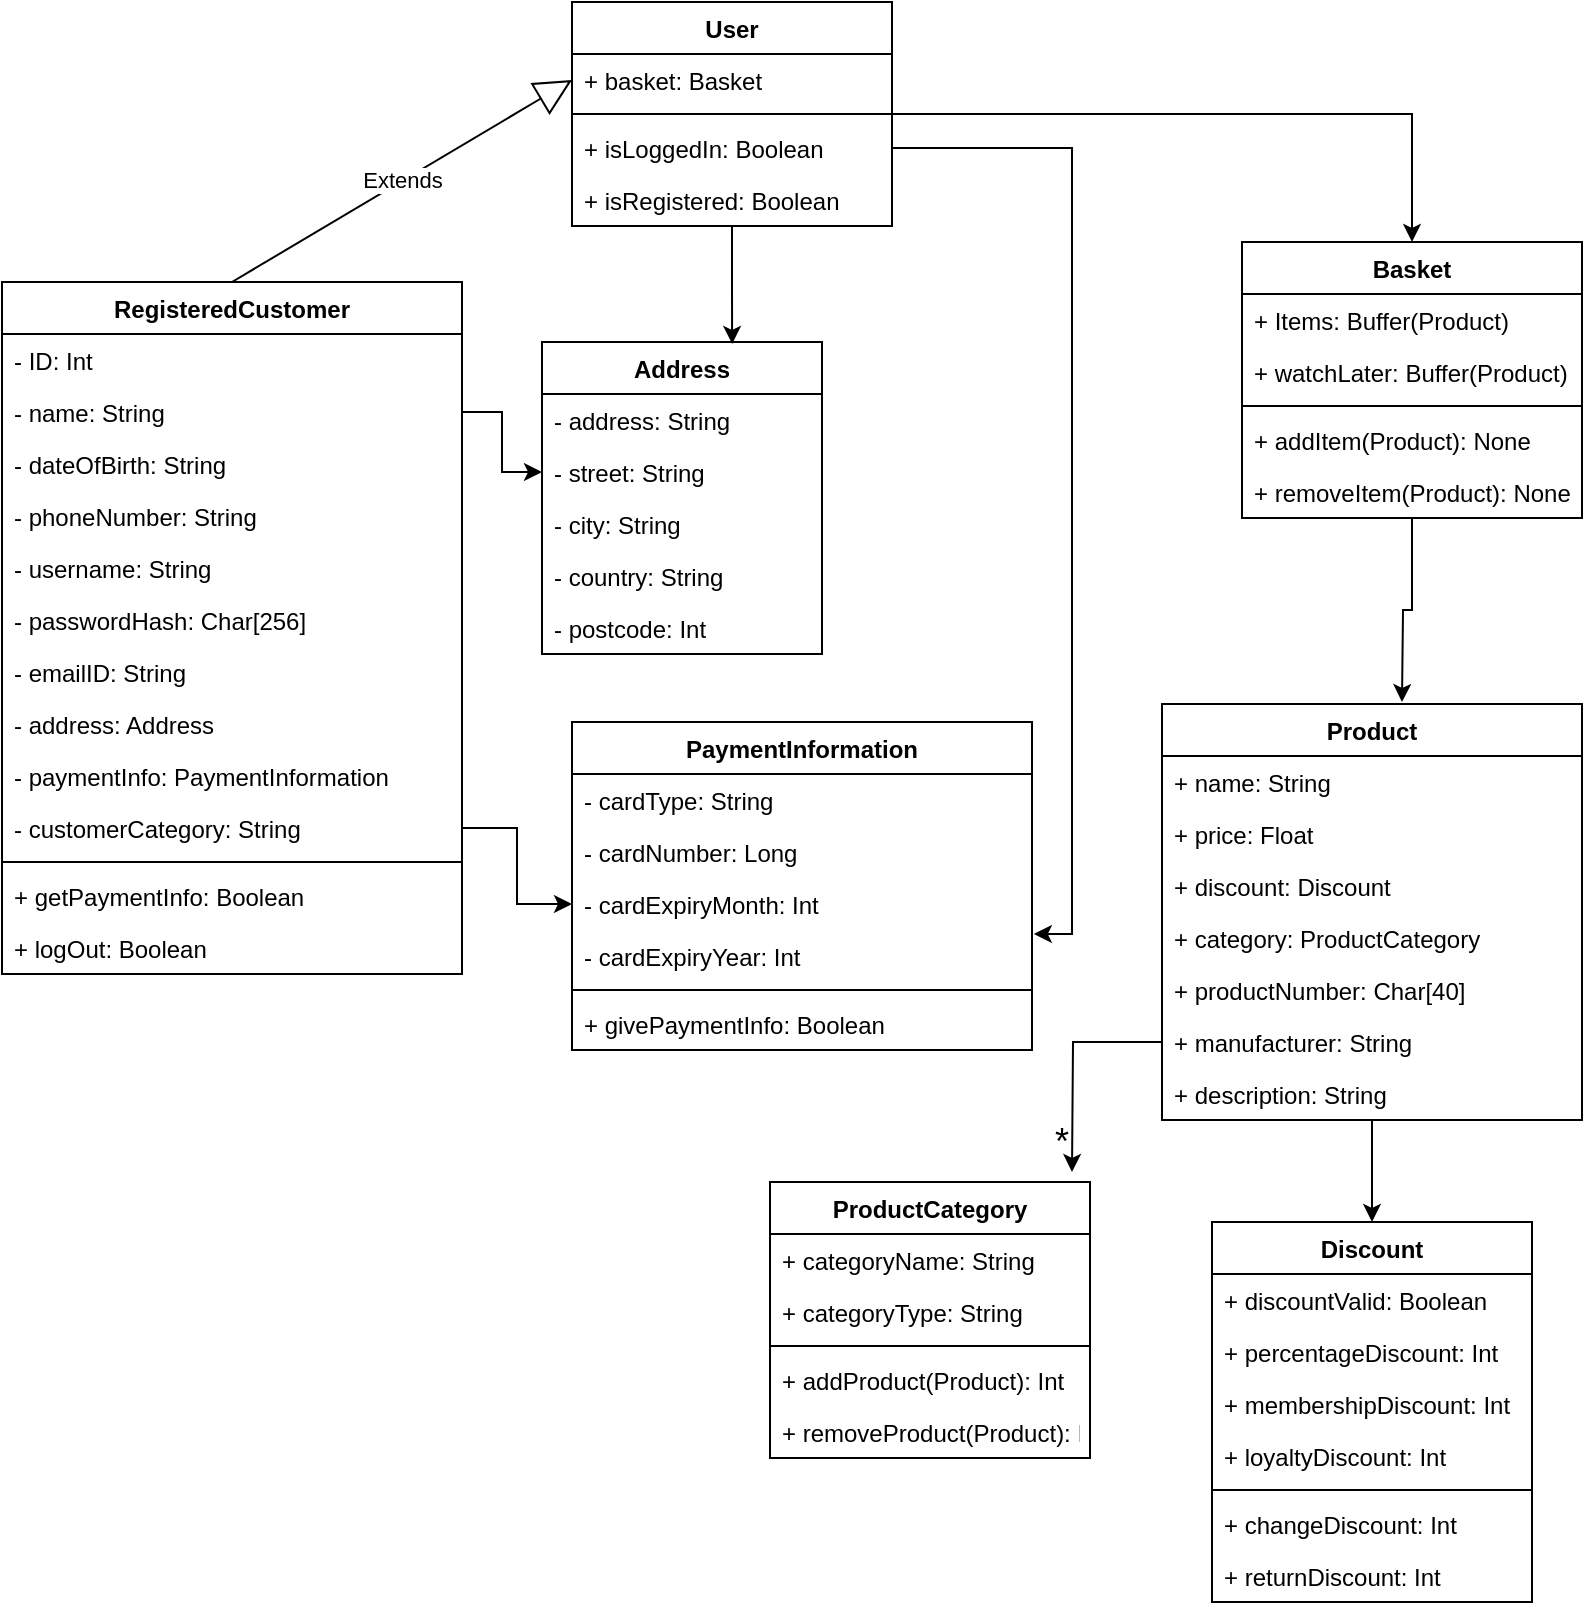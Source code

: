 <mxfile version="20.8.16" type="github">
  <diagram id="Nh0nanDuNYJZ3tOj_Rlb" name="Page-1">
    <mxGraphModel dx="1434" dy="759" grid="1" gridSize="10" guides="1" tooltips="1" connect="1" arrows="1" fold="1" page="1" pageScale="1" pageWidth="827" pageHeight="1169" math="0" shadow="0">
      <root>
        <mxCell id="0" />
        <mxCell id="1" parent="0" />
        <mxCell id="YDbHKs5XharbR7hThd1T-99" style="edgeStyle=orthogonalEdgeStyle;rounded=0;orthogonalLoop=1;jettySize=auto;html=1;entryX=0.5;entryY=0;entryDx=0;entryDy=0;endArrow=classic;endFill=1;" parent="1" source="YDbHKs5XharbR7hThd1T-2" target="YDbHKs5XharbR7hThd1T-66" edge="1">
          <mxGeometry relative="1" as="geometry" />
        </mxCell>
        <mxCell id="YDbHKs5XharbR7hThd1T-2" value="Product" style="swimlane;fontStyle=1;childLayout=stackLayout;horizontal=1;startSize=26;fillColor=none;horizontalStack=0;resizeParent=1;resizeParentMax=0;resizeLast=0;collapsible=1;marginBottom=0;" parent="1" vertex="1">
          <mxGeometry x="610" y="361" width="210" height="208" as="geometry">
            <mxRectangle x="120" y="160" width="70" height="26" as="alternateBounds" />
          </mxGeometry>
        </mxCell>
        <mxCell id="YDbHKs5XharbR7hThd1T-3" value="+ name: String" style="text;strokeColor=none;fillColor=none;align=left;verticalAlign=top;spacingLeft=4;spacingRight=4;overflow=hidden;rotatable=0;points=[[0,0.5],[1,0.5]];portConstraint=eastwest;" parent="YDbHKs5XharbR7hThd1T-2" vertex="1">
          <mxGeometry y="26" width="210" height="26" as="geometry" />
        </mxCell>
        <mxCell id="YDbHKs5XharbR7hThd1T-4" value="+ price: Float" style="text;strokeColor=none;fillColor=none;align=left;verticalAlign=top;spacingLeft=4;spacingRight=4;overflow=hidden;rotatable=0;points=[[0,0.5],[1,0.5]];portConstraint=eastwest;" parent="YDbHKs5XharbR7hThd1T-2" vertex="1">
          <mxGeometry y="52" width="210" height="26" as="geometry" />
        </mxCell>
        <mxCell id="YDbHKs5XharbR7hThd1T-5" value="+ discount: Discount" style="text;strokeColor=none;fillColor=none;align=left;verticalAlign=top;spacingLeft=4;spacingRight=4;overflow=hidden;rotatable=0;points=[[0,0.5],[1,0.5]];portConstraint=eastwest;" parent="YDbHKs5XharbR7hThd1T-2" vertex="1">
          <mxGeometry y="78" width="210" height="26" as="geometry" />
        </mxCell>
        <mxCell id="YDbHKs5XharbR7hThd1T-101" value="+ category: ProductCategory" style="text;strokeColor=none;fillColor=none;align=left;verticalAlign=top;spacingLeft=4;spacingRight=4;overflow=hidden;rotatable=0;points=[[0,0.5],[1,0.5]];portConstraint=eastwest;" parent="YDbHKs5XharbR7hThd1T-2" vertex="1">
          <mxGeometry y="104" width="210" height="26" as="geometry" />
        </mxCell>
        <mxCell id="YDbHKs5XharbR7hThd1T-9" value="+ productNumber: Char[40]" style="text;strokeColor=none;fillColor=none;align=left;verticalAlign=top;spacingLeft=4;spacingRight=4;overflow=hidden;rotatable=0;points=[[0,0.5],[1,0.5]];portConstraint=eastwest;" parent="YDbHKs5XharbR7hThd1T-2" vertex="1">
          <mxGeometry y="130" width="210" height="26" as="geometry" />
        </mxCell>
        <mxCell id="YDbHKs5XharbR7hThd1T-8" value="+ manufacturer: String" style="text;strokeColor=none;fillColor=none;align=left;verticalAlign=top;spacingLeft=4;spacingRight=4;overflow=hidden;rotatable=0;points=[[0,0.5],[1,0.5]];portConstraint=eastwest;" parent="YDbHKs5XharbR7hThd1T-2" vertex="1">
          <mxGeometry y="156" width="210" height="26" as="geometry" />
        </mxCell>
        <mxCell id="YDbHKs5XharbR7hThd1T-7" value="+ description: String" style="text;strokeColor=none;fillColor=none;align=left;verticalAlign=top;spacingLeft=4;spacingRight=4;overflow=hidden;rotatable=0;points=[[0,0.5],[1,0.5]];portConstraint=eastwest;" parent="YDbHKs5XharbR7hThd1T-2" vertex="1">
          <mxGeometry y="182" width="210" height="26" as="geometry" />
        </mxCell>
        <mxCell id="YDbHKs5XharbR7hThd1T-11" value="RegisteredCustomer" style="swimlane;fontStyle=1;align=center;verticalAlign=top;childLayout=stackLayout;horizontal=1;startSize=26;horizontalStack=0;resizeParent=1;resizeParentMax=0;resizeLast=0;collapsible=1;marginBottom=0;" parent="1" vertex="1">
          <mxGeometry x="30" y="150" width="230" height="346" as="geometry" />
        </mxCell>
        <mxCell id="YDbHKs5XharbR7hThd1T-12" value="- ID: Int" style="text;strokeColor=none;fillColor=none;align=left;verticalAlign=top;spacingLeft=4;spacingRight=4;overflow=hidden;rotatable=0;points=[[0,0.5],[1,0.5]];portConstraint=eastwest;" parent="YDbHKs5XharbR7hThd1T-11" vertex="1">
          <mxGeometry y="26" width="230" height="26" as="geometry" />
        </mxCell>
        <mxCell id="YDbHKs5XharbR7hThd1T-15" value="- name: String" style="text;strokeColor=none;fillColor=none;align=left;verticalAlign=top;spacingLeft=4;spacingRight=4;overflow=hidden;rotatable=0;points=[[0,0.5],[1,0.5]];portConstraint=eastwest;" parent="YDbHKs5XharbR7hThd1T-11" vertex="1">
          <mxGeometry y="52" width="230" height="26" as="geometry" />
        </mxCell>
        <mxCell id="YDbHKs5XharbR7hThd1T-16" value="- dateOfBirth: String" style="text;strokeColor=none;fillColor=none;align=left;verticalAlign=top;spacingLeft=4;spacingRight=4;overflow=hidden;rotatable=0;points=[[0,0.5],[1,0.5]];portConstraint=eastwest;" parent="YDbHKs5XharbR7hThd1T-11" vertex="1">
          <mxGeometry y="78" width="230" height="26" as="geometry" />
        </mxCell>
        <mxCell id="YDbHKs5XharbR7hThd1T-51" value="- phoneNumber: String" style="text;strokeColor=none;fillColor=none;align=left;verticalAlign=top;spacingLeft=4;spacingRight=4;overflow=hidden;rotatable=0;points=[[0,0.5],[1,0.5]];portConstraint=eastwest;" parent="YDbHKs5XharbR7hThd1T-11" vertex="1">
          <mxGeometry y="104" width="230" height="26" as="geometry" />
        </mxCell>
        <mxCell id="YDbHKs5XharbR7hThd1T-77" value="- username: String" style="text;strokeColor=none;fillColor=none;align=left;verticalAlign=top;spacingLeft=4;spacingRight=4;overflow=hidden;rotatable=0;points=[[0,0.5],[1,0.5]];portConstraint=eastwest;" parent="YDbHKs5XharbR7hThd1T-11" vertex="1">
          <mxGeometry y="130" width="230" height="26" as="geometry" />
        </mxCell>
        <mxCell id="YDbHKs5XharbR7hThd1T-78" value="- passwordHash: Char[256]" style="text;strokeColor=none;fillColor=none;align=left;verticalAlign=top;spacingLeft=4;spacingRight=4;overflow=hidden;rotatable=0;points=[[0,0.5],[1,0.5]];portConstraint=eastwest;" parent="YDbHKs5XharbR7hThd1T-11" vertex="1">
          <mxGeometry y="156" width="230" height="26" as="geometry" />
        </mxCell>
        <mxCell id="YDbHKs5XharbR7hThd1T-50" value="- emailID: String" style="text;strokeColor=none;fillColor=none;align=left;verticalAlign=top;spacingLeft=4;spacingRight=4;overflow=hidden;rotatable=0;points=[[0,0.5],[1,0.5]];portConstraint=eastwest;" parent="YDbHKs5XharbR7hThd1T-11" vertex="1">
          <mxGeometry y="182" width="230" height="26" as="geometry" />
        </mxCell>
        <mxCell id="YDbHKs5XharbR7hThd1T-88" value="- address: Address" style="text;strokeColor=none;fillColor=none;align=left;verticalAlign=top;spacingLeft=4;spacingRight=4;overflow=hidden;rotatable=0;points=[[0,0.5],[1,0.5]];portConstraint=eastwest;" parent="YDbHKs5XharbR7hThd1T-11" vertex="1">
          <mxGeometry y="208" width="230" height="26" as="geometry" />
        </mxCell>
        <mxCell id="YDbHKs5XharbR7hThd1T-87" value="- paymentInfo: PaymentInformation" style="text;strokeColor=none;fillColor=none;align=left;verticalAlign=top;spacingLeft=4;spacingRight=4;overflow=hidden;rotatable=0;points=[[0,0.5],[1,0.5]];portConstraint=eastwest;" parent="YDbHKs5XharbR7hThd1T-11" vertex="1">
          <mxGeometry y="234" width="230" height="26" as="geometry" />
        </mxCell>
        <mxCell id="YDbHKs5XharbR7hThd1T-75" value="- customerCategory: String" style="text;strokeColor=none;fillColor=none;align=left;verticalAlign=top;spacingLeft=4;spacingRight=4;overflow=hidden;rotatable=0;points=[[0,0.5],[1,0.5]];portConstraint=eastwest;" parent="YDbHKs5XharbR7hThd1T-11" vertex="1">
          <mxGeometry y="260" width="230" height="26" as="geometry" />
        </mxCell>
        <mxCell id="YDbHKs5XharbR7hThd1T-13" value="" style="line;strokeWidth=1;fillColor=none;align=left;verticalAlign=middle;spacingTop=-1;spacingLeft=3;spacingRight=3;rotatable=0;labelPosition=right;points=[];portConstraint=eastwest;" parent="YDbHKs5XharbR7hThd1T-11" vertex="1">
          <mxGeometry y="286" width="230" height="8" as="geometry" />
        </mxCell>
        <mxCell id="YDbHKs5XharbR7hThd1T-14" value="+ getPaymentInfo: Boolean" style="text;strokeColor=none;fillColor=none;align=left;verticalAlign=top;spacingLeft=4;spacingRight=4;overflow=hidden;rotatable=0;points=[[0,0.5],[1,0.5]];portConstraint=eastwest;" parent="YDbHKs5XharbR7hThd1T-11" vertex="1">
          <mxGeometry y="294" width="230" height="26" as="geometry" />
        </mxCell>
        <mxCell id="YDbHKs5XharbR7hThd1T-76" value="+ logOut: Boolean" style="text;strokeColor=none;fillColor=none;align=left;verticalAlign=top;spacingLeft=4;spacingRight=4;overflow=hidden;rotatable=0;points=[[0,0.5],[1,0.5]];portConstraint=eastwest;" parent="YDbHKs5XharbR7hThd1T-11" vertex="1">
          <mxGeometry y="320" width="230" height="26" as="geometry" />
        </mxCell>
        <mxCell id="YDbHKs5XharbR7hThd1T-25" value="Address" style="swimlane;fontStyle=1;childLayout=stackLayout;horizontal=1;startSize=26;fillColor=none;horizontalStack=0;resizeParent=1;resizeParentMax=0;resizeLast=0;collapsible=1;marginBottom=0;" parent="1" vertex="1">
          <mxGeometry x="300" y="180" width="140" height="156" as="geometry" />
        </mxCell>
        <mxCell id="YDbHKs5XharbR7hThd1T-26" value="- address: String" style="text;strokeColor=none;fillColor=none;align=left;verticalAlign=top;spacingLeft=4;spacingRight=4;overflow=hidden;rotatable=0;points=[[0,0.5],[1,0.5]];portConstraint=eastwest;" parent="YDbHKs5XharbR7hThd1T-25" vertex="1">
          <mxGeometry y="26" width="140" height="26" as="geometry" />
        </mxCell>
        <mxCell id="YDbHKs5XharbR7hThd1T-83" value="- street: String" style="text;strokeColor=none;fillColor=none;align=left;verticalAlign=top;spacingLeft=4;spacingRight=4;overflow=hidden;rotatable=0;points=[[0,0.5],[1,0.5]];portConstraint=eastwest;" parent="YDbHKs5XharbR7hThd1T-25" vertex="1">
          <mxGeometry y="52" width="140" height="26" as="geometry" />
        </mxCell>
        <mxCell id="YDbHKs5XharbR7hThd1T-27" value="- city: String" style="text;strokeColor=none;fillColor=none;align=left;verticalAlign=top;spacingLeft=4;spacingRight=4;overflow=hidden;rotatable=0;points=[[0,0.5],[1,0.5]];portConstraint=eastwest;" parent="YDbHKs5XharbR7hThd1T-25" vertex="1">
          <mxGeometry y="78" width="140" height="26" as="geometry" />
        </mxCell>
        <mxCell id="YDbHKs5XharbR7hThd1T-28" value="- country: String" style="text;strokeColor=none;fillColor=none;align=left;verticalAlign=top;spacingLeft=4;spacingRight=4;overflow=hidden;rotatable=0;points=[[0,0.5],[1,0.5]];portConstraint=eastwest;" parent="YDbHKs5XharbR7hThd1T-25" vertex="1">
          <mxGeometry y="104" width="140" height="26" as="geometry" />
        </mxCell>
        <mxCell id="YDbHKs5XharbR7hThd1T-49" value="- postcode: Int" style="text;strokeColor=none;fillColor=none;align=left;verticalAlign=top;spacingLeft=4;spacingRight=4;overflow=hidden;rotatable=0;points=[[0,0.5],[1,0.5]];portConstraint=eastwest;" parent="YDbHKs5XharbR7hThd1T-25" vertex="1">
          <mxGeometry y="130" width="140" height="26" as="geometry" />
        </mxCell>
        <mxCell id="YDbHKs5XharbR7hThd1T-34" value="PaymentInformation" style="swimlane;fontStyle=1;align=center;verticalAlign=top;childLayout=stackLayout;horizontal=1;startSize=26;horizontalStack=0;resizeParent=1;resizeParentMax=0;resizeLast=0;collapsible=1;marginBottom=0;" parent="1" vertex="1">
          <mxGeometry x="315" y="370" width="230" height="164" as="geometry" />
        </mxCell>
        <mxCell id="YDbHKs5XharbR7hThd1T-35" value="- cardType: String    " style="text;strokeColor=none;fillColor=none;align=left;verticalAlign=top;spacingLeft=4;spacingRight=4;overflow=hidden;rotatable=0;points=[[0,0.5],[1,0.5]];portConstraint=eastwest;" parent="YDbHKs5XharbR7hThd1T-34" vertex="1">
          <mxGeometry y="26" width="230" height="26" as="geometry" />
        </mxCell>
        <mxCell id="YDbHKs5XharbR7hThd1T-36" value="- cardNumber: Long" style="text;strokeColor=none;fillColor=none;align=left;verticalAlign=top;spacingLeft=4;spacingRight=4;overflow=hidden;rotatable=0;points=[[0,0.5],[1,0.5]];portConstraint=eastwest;" parent="YDbHKs5XharbR7hThd1T-34" vertex="1">
          <mxGeometry y="52" width="230" height="26" as="geometry" />
        </mxCell>
        <mxCell id="YDbHKs5XharbR7hThd1T-37" value="- cardExpiryMonth: Int" style="text;strokeColor=none;fillColor=none;align=left;verticalAlign=top;spacingLeft=4;spacingRight=4;overflow=hidden;rotatable=0;points=[[0,0.5],[1,0.5]];portConstraint=eastwest;" parent="YDbHKs5XharbR7hThd1T-34" vertex="1">
          <mxGeometry y="78" width="230" height="26" as="geometry" />
        </mxCell>
        <mxCell id="YDbHKs5XharbR7hThd1T-48" value="- cardExpiryYear: Int" style="text;strokeColor=none;fillColor=none;align=left;verticalAlign=top;spacingLeft=4;spacingRight=4;overflow=hidden;rotatable=0;points=[[0,0.5],[1,0.5]];portConstraint=eastwest;" parent="YDbHKs5XharbR7hThd1T-34" vertex="1">
          <mxGeometry y="104" width="230" height="26" as="geometry" />
        </mxCell>
        <mxCell id="YDbHKs5XharbR7hThd1T-38" value="" style="line;strokeWidth=1;fillColor=none;align=left;verticalAlign=middle;spacingTop=-1;spacingLeft=3;spacingRight=3;rotatable=0;labelPosition=right;points=[];portConstraint=eastwest;" parent="YDbHKs5XharbR7hThd1T-34" vertex="1">
          <mxGeometry y="130" width="230" height="8" as="geometry" />
        </mxCell>
        <mxCell id="YDbHKs5XharbR7hThd1T-39" value="+ givePaymentInfo: Boolean" style="text;strokeColor=none;fillColor=none;align=left;verticalAlign=top;spacingLeft=4;spacingRight=4;overflow=hidden;rotatable=0;points=[[0,0.5],[1,0.5]];portConstraint=eastwest;" parent="YDbHKs5XharbR7hThd1T-34" vertex="1">
          <mxGeometry y="138" width="230" height="26" as="geometry" />
        </mxCell>
        <mxCell id="YDbHKs5XharbR7hThd1T-98" style="edgeStyle=orthogonalEdgeStyle;rounded=0;orthogonalLoop=1;jettySize=auto;html=1;endArrow=classic;endFill=1;" parent="1" source="YDbHKs5XharbR7hThd1T-52" edge="1">
          <mxGeometry relative="1" as="geometry">
            <mxPoint x="730" y="360" as="targetPoint" />
          </mxGeometry>
        </mxCell>
        <mxCell id="YDbHKs5XharbR7hThd1T-52" value="Basket" style="swimlane;fontStyle=1;align=center;verticalAlign=top;childLayout=stackLayout;horizontal=1;startSize=26;horizontalStack=0;resizeParent=1;resizeParentMax=0;resizeLast=0;collapsible=1;marginBottom=0;labelBorderColor=none;strokeColor=default;fillColor=none;" parent="1" vertex="1">
          <mxGeometry x="650" y="130" width="170" height="138" as="geometry" />
        </mxCell>
        <mxCell id="YDbHKs5XharbR7hThd1T-53" value="+ Items: Buffer(Product)" style="text;strokeColor=none;fillColor=none;align=left;verticalAlign=top;spacingLeft=4;spacingRight=4;overflow=hidden;rotatable=0;points=[[0,0.5],[1,0.5]];portConstraint=eastwest;labelBorderColor=none;" parent="YDbHKs5XharbR7hThd1T-52" vertex="1">
          <mxGeometry y="26" width="170" height="26" as="geometry" />
        </mxCell>
        <mxCell id="YDbHKs5XharbR7hThd1T-56" value="+ watchLater: Buffer(Product)" style="text;strokeColor=none;fillColor=none;align=left;verticalAlign=top;spacingLeft=4;spacingRight=4;overflow=hidden;rotatable=0;points=[[0,0.5],[1,0.5]];portConstraint=eastwest;labelBorderColor=none;" parent="YDbHKs5XharbR7hThd1T-52" vertex="1">
          <mxGeometry y="52" width="170" height="26" as="geometry" />
        </mxCell>
        <mxCell id="YDbHKs5XharbR7hThd1T-54" value="" style="line;strokeWidth=1;fillColor=none;align=left;verticalAlign=middle;spacingTop=-1;spacingLeft=3;spacingRight=3;rotatable=0;labelPosition=right;points=[];portConstraint=eastwest;labelBorderColor=none;" parent="YDbHKs5XharbR7hThd1T-52" vertex="1">
          <mxGeometry y="78" width="170" height="8" as="geometry" />
        </mxCell>
        <mxCell id="YDbHKs5XharbR7hThd1T-55" value="+ addItem(Product): None" style="text;strokeColor=none;fillColor=none;align=left;verticalAlign=top;spacingLeft=4;spacingRight=4;overflow=hidden;rotatable=0;points=[[0,0.5],[1,0.5]];portConstraint=eastwest;labelBorderColor=none;" parent="YDbHKs5XharbR7hThd1T-52" vertex="1">
          <mxGeometry y="86" width="170" height="26" as="geometry" />
        </mxCell>
        <mxCell id="YDbHKs5XharbR7hThd1T-58" value="+ removeItem(Product): None" style="text;strokeColor=none;fillColor=none;align=left;verticalAlign=top;spacingLeft=4;spacingRight=4;overflow=hidden;rotatable=0;points=[[0,0.5],[1,0.5]];portConstraint=eastwest;labelBorderColor=none;" parent="YDbHKs5XharbR7hThd1T-52" vertex="1">
          <mxGeometry y="112" width="170" height="26" as="geometry" />
        </mxCell>
        <mxCell id="YDbHKs5XharbR7hThd1T-59" value="ProductCategory" style="swimlane;fontStyle=1;align=center;verticalAlign=top;childLayout=stackLayout;horizontal=1;startSize=26;horizontalStack=0;resizeParent=1;resizeParentMax=0;resizeLast=0;collapsible=1;marginBottom=0;labelBorderColor=none;strokeColor=default;fillColor=none;" parent="1" vertex="1">
          <mxGeometry x="414" y="600" width="160" height="138" as="geometry" />
        </mxCell>
        <mxCell id="YDbHKs5XharbR7hThd1T-60" value="+ categoryName: String" style="text;strokeColor=none;fillColor=none;align=left;verticalAlign=top;spacingLeft=4;spacingRight=4;overflow=hidden;rotatable=0;points=[[0,0.5],[1,0.5]];portConstraint=eastwest;labelBorderColor=none;" parent="YDbHKs5XharbR7hThd1T-59" vertex="1">
          <mxGeometry y="26" width="160" height="26" as="geometry" />
        </mxCell>
        <mxCell id="YDbHKs5XharbR7hThd1T-65" value="+ categoryType: String" style="text;strokeColor=none;fillColor=none;align=left;verticalAlign=top;spacingLeft=4;spacingRight=4;overflow=hidden;rotatable=0;points=[[0,0.5],[1,0.5]];portConstraint=eastwest;labelBorderColor=none;" parent="YDbHKs5XharbR7hThd1T-59" vertex="1">
          <mxGeometry y="52" width="160" height="26" as="geometry" />
        </mxCell>
        <mxCell id="YDbHKs5XharbR7hThd1T-61" value="" style="line;strokeWidth=1;fillColor=none;align=left;verticalAlign=middle;spacingTop=-1;spacingLeft=3;spacingRight=3;rotatable=0;labelPosition=right;points=[];portConstraint=eastwest;labelBorderColor=none;" parent="YDbHKs5XharbR7hThd1T-59" vertex="1">
          <mxGeometry y="78" width="160" height="8" as="geometry" />
        </mxCell>
        <mxCell id="YDbHKs5XharbR7hThd1T-62" value="+ addProduct(Product): Int" style="text;strokeColor=none;fillColor=none;align=left;verticalAlign=top;spacingLeft=4;spacingRight=4;overflow=hidden;rotatable=0;points=[[0,0.5],[1,0.5]];portConstraint=eastwest;labelBorderColor=none;" parent="YDbHKs5XharbR7hThd1T-59" vertex="1">
          <mxGeometry y="86" width="160" height="26" as="geometry" />
        </mxCell>
        <mxCell id="YDbHKs5XharbR7hThd1T-73" value="+ removeProduct(Product): Int" style="text;strokeColor=none;fillColor=none;align=left;verticalAlign=top;spacingLeft=4;spacingRight=4;overflow=hidden;rotatable=0;points=[[0,0.5],[1,0.5]];portConstraint=eastwest;labelBorderColor=none;" parent="YDbHKs5XharbR7hThd1T-59" vertex="1">
          <mxGeometry y="112" width="160" height="26" as="geometry" />
        </mxCell>
        <mxCell id="YDbHKs5XharbR7hThd1T-66" value="Discount" style="swimlane;fontStyle=1;align=center;verticalAlign=top;childLayout=stackLayout;horizontal=1;startSize=26;horizontalStack=0;resizeParent=1;resizeParentMax=0;resizeLast=0;collapsible=1;marginBottom=0;labelBorderColor=none;strokeColor=default;fillColor=none;" parent="1" vertex="1">
          <mxGeometry x="635" y="620" width="160" height="190" as="geometry" />
        </mxCell>
        <mxCell id="YDbHKs5XharbR7hThd1T-67" value="+ discountValid: Boolean" style="text;strokeColor=none;fillColor=none;align=left;verticalAlign=top;spacingLeft=4;spacingRight=4;overflow=hidden;rotatable=0;points=[[0,0.5],[1,0.5]];portConstraint=eastwest;labelBorderColor=none;" parent="YDbHKs5XharbR7hThd1T-66" vertex="1">
          <mxGeometry y="26" width="160" height="26" as="geometry" />
        </mxCell>
        <mxCell id="YDbHKs5XharbR7hThd1T-71" value="+ percentageDiscount: Int" style="text;strokeColor=none;fillColor=none;align=left;verticalAlign=top;spacingLeft=4;spacingRight=4;overflow=hidden;rotatable=0;points=[[0,0.5],[1,0.5]];portConstraint=eastwest;labelBorderColor=none;" parent="YDbHKs5XharbR7hThd1T-66" vertex="1">
          <mxGeometry y="52" width="160" height="26" as="geometry" />
        </mxCell>
        <mxCell id="YDbHKs5XharbR7hThd1T-70" value="+ membershipDiscount: Int" style="text;strokeColor=none;fillColor=none;align=left;verticalAlign=top;spacingLeft=4;spacingRight=4;overflow=hidden;rotatable=0;points=[[0,0.5],[1,0.5]];portConstraint=eastwest;labelBorderColor=none;" parent="YDbHKs5XharbR7hThd1T-66" vertex="1">
          <mxGeometry y="78" width="160" height="26" as="geometry" />
        </mxCell>
        <mxCell id="YDbHKs5XharbR7hThd1T-72" value="+ loyaltyDiscount: Int" style="text;strokeColor=none;fillColor=none;align=left;verticalAlign=top;spacingLeft=4;spacingRight=4;overflow=hidden;rotatable=0;points=[[0,0.5],[1,0.5]];portConstraint=eastwest;labelBorderColor=none;" parent="YDbHKs5XharbR7hThd1T-66" vertex="1">
          <mxGeometry y="104" width="160" height="26" as="geometry" />
        </mxCell>
        <mxCell id="YDbHKs5XharbR7hThd1T-68" value="" style="line;strokeWidth=1;fillColor=none;align=left;verticalAlign=middle;spacingTop=-1;spacingLeft=3;spacingRight=3;rotatable=0;labelPosition=right;points=[];portConstraint=eastwest;labelBorderColor=none;" parent="YDbHKs5XharbR7hThd1T-66" vertex="1">
          <mxGeometry y="130" width="160" height="8" as="geometry" />
        </mxCell>
        <mxCell id="YDbHKs5XharbR7hThd1T-85" value="+ changeDiscount: Int" style="text;strokeColor=none;fillColor=none;align=left;verticalAlign=top;spacingLeft=4;spacingRight=4;overflow=hidden;rotatable=0;points=[[0,0.5],[1,0.5]];portConstraint=eastwest;labelBorderColor=none;" parent="YDbHKs5XharbR7hThd1T-66" vertex="1">
          <mxGeometry y="138" width="160" height="26" as="geometry" />
        </mxCell>
        <mxCell id="YDbHKs5XharbR7hThd1T-69" value="+ returnDiscount: Int" style="text;strokeColor=none;fillColor=none;align=left;verticalAlign=top;spacingLeft=4;spacingRight=4;overflow=hidden;rotatable=0;points=[[0,0.5],[1,0.5]];portConstraint=eastwest;labelBorderColor=none;" parent="YDbHKs5XharbR7hThd1T-66" vertex="1">
          <mxGeometry y="164" width="160" height="26" as="geometry" />
        </mxCell>
        <mxCell id="YDbHKs5XharbR7hThd1T-93" style="edgeStyle=orthogonalEdgeStyle;rounded=0;orthogonalLoop=1;jettySize=auto;html=1;entryX=0.5;entryY=0;entryDx=0;entryDy=0;" parent="1" source="YDbHKs5XharbR7hThd1T-79" target="YDbHKs5XharbR7hThd1T-52" edge="1">
          <mxGeometry relative="1" as="geometry" />
        </mxCell>
        <mxCell id="qfSrB4xaPqwvn7O4i2Ec-7" style="edgeStyle=orthogonalEdgeStyle;rounded=0;orthogonalLoop=1;jettySize=auto;html=1;entryX=0.679;entryY=0.006;entryDx=0;entryDy=0;entryPerimeter=0;" edge="1" parent="1" source="YDbHKs5XharbR7hThd1T-79" target="YDbHKs5XharbR7hThd1T-25">
          <mxGeometry relative="1" as="geometry" />
        </mxCell>
        <mxCell id="YDbHKs5XharbR7hThd1T-79" value="User" style="swimlane;fontStyle=1;align=center;verticalAlign=top;childLayout=stackLayout;horizontal=1;startSize=26;horizontalStack=0;resizeParent=1;resizeParentMax=0;resizeLast=0;collapsible=1;marginBottom=0;labelBorderColor=none;strokeColor=default;fillColor=none;" parent="1" vertex="1">
          <mxGeometry x="315" y="10" width="160" height="112" as="geometry" />
        </mxCell>
        <mxCell id="YDbHKs5XharbR7hThd1T-80" value="+ basket: Basket" style="text;strokeColor=none;fillColor=none;align=left;verticalAlign=top;spacingLeft=4;spacingRight=4;overflow=hidden;rotatable=0;points=[[0,0.5],[1,0.5]];portConstraint=eastwest;labelBorderColor=none;" parent="YDbHKs5XharbR7hThd1T-79" vertex="1">
          <mxGeometry y="26" width="160" height="26" as="geometry" />
        </mxCell>
        <mxCell id="YDbHKs5XharbR7hThd1T-81" value="" style="line;strokeWidth=1;fillColor=none;align=left;verticalAlign=middle;spacingTop=-1;spacingLeft=3;spacingRight=3;rotatable=0;labelPosition=right;points=[];portConstraint=eastwest;labelBorderColor=none;" parent="YDbHKs5XharbR7hThd1T-79" vertex="1">
          <mxGeometry y="52" width="160" height="8" as="geometry" />
        </mxCell>
        <mxCell id="YDbHKs5XharbR7hThd1T-82" value="+ isLoggedIn: Boolean" style="text;strokeColor=none;fillColor=none;align=left;verticalAlign=top;spacingLeft=4;spacingRight=4;overflow=hidden;rotatable=0;points=[[0,0.5],[1,0.5]];portConstraint=eastwest;labelBorderColor=none;" parent="YDbHKs5XharbR7hThd1T-79" vertex="1">
          <mxGeometry y="60" width="160" height="26" as="geometry" />
        </mxCell>
        <mxCell id="qfSrB4xaPqwvn7O4i2Ec-1" value="+ isRegistered: Boolean" style="text;strokeColor=none;fillColor=none;align=left;verticalAlign=top;spacingLeft=4;spacingRight=4;overflow=hidden;rotatable=0;points=[[0,0.5],[1,0.5]];portConstraint=eastwest;labelBorderColor=none;" vertex="1" parent="YDbHKs5XharbR7hThd1T-79">
          <mxGeometry y="86" width="160" height="26" as="geometry" />
        </mxCell>
        <mxCell id="YDbHKs5XharbR7hThd1T-91" style="edgeStyle=orthogonalEdgeStyle;rounded=0;orthogonalLoop=1;jettySize=auto;html=1;exitX=1;exitY=0.5;exitDx=0;exitDy=0;entryX=0;entryY=0.5;entryDx=0;entryDy=0;" parent="1" source="YDbHKs5XharbR7hThd1T-75" target="YDbHKs5XharbR7hThd1T-37" edge="1">
          <mxGeometry relative="1" as="geometry">
            <mxPoint x="310" y="465" as="targetPoint" />
          </mxGeometry>
        </mxCell>
        <mxCell id="YDbHKs5XharbR7hThd1T-92" style="edgeStyle=orthogonalEdgeStyle;rounded=0;orthogonalLoop=1;jettySize=auto;html=1;entryX=0;entryY=0.5;entryDx=0;entryDy=0;" parent="1" source="YDbHKs5XharbR7hThd1T-15" target="YDbHKs5XharbR7hThd1T-83" edge="1">
          <mxGeometry relative="1" as="geometry" />
        </mxCell>
        <mxCell id="YDbHKs5XharbR7hThd1T-95" style="edgeStyle=orthogonalEdgeStyle;rounded=0;orthogonalLoop=1;jettySize=auto;html=1;exitX=1;exitY=0.5;exitDx=0;exitDy=0;entryX=1.004;entryY=0.077;entryDx=0;entryDy=0;entryPerimeter=0;" parent="1" source="YDbHKs5XharbR7hThd1T-82" target="YDbHKs5XharbR7hThd1T-48" edge="1">
          <mxGeometry relative="1" as="geometry">
            <mxPoint x="410" y="75" as="sourcePoint" />
          </mxGeometry>
        </mxCell>
        <mxCell id="YDbHKs5XharbR7hThd1T-100" style="edgeStyle=orthogonalEdgeStyle;rounded=0;orthogonalLoop=1;jettySize=auto;html=1;endArrow=classic;endFill=1;" parent="1" source="YDbHKs5XharbR7hThd1T-8" edge="1">
          <mxGeometry relative="1" as="geometry">
            <mxPoint x="565" y="595" as="targetPoint" />
          </mxGeometry>
        </mxCell>
        <mxCell id="qfSrB4xaPqwvn7O4i2Ec-6" value="Extends" style="endArrow=block;endSize=16;endFill=0;html=1;rounded=0;exitX=0.5;exitY=0;exitDx=0;exitDy=0;entryX=0;entryY=0.5;entryDx=0;entryDy=0;" edge="1" parent="1" source="YDbHKs5XharbR7hThd1T-11" target="YDbHKs5XharbR7hThd1T-80">
          <mxGeometry width="160" relative="1" as="geometry">
            <mxPoint x="120" y="190" as="sourcePoint" />
            <mxPoint x="250" y="65.5" as="targetPoint" />
          </mxGeometry>
        </mxCell>
        <mxCell id="qfSrB4xaPqwvn7O4i2Ec-8" value="&lt;font style=&quot;font-size: 18px;&quot;&gt;*&lt;/font&gt;" style="text;html=1;strokeColor=none;fillColor=none;align=center;verticalAlign=middle;whiteSpace=wrap;rounded=0;" vertex="1" parent="1">
          <mxGeometry x="530" y="550" width="60" height="60" as="geometry" />
        </mxCell>
      </root>
    </mxGraphModel>
  </diagram>
</mxfile>
